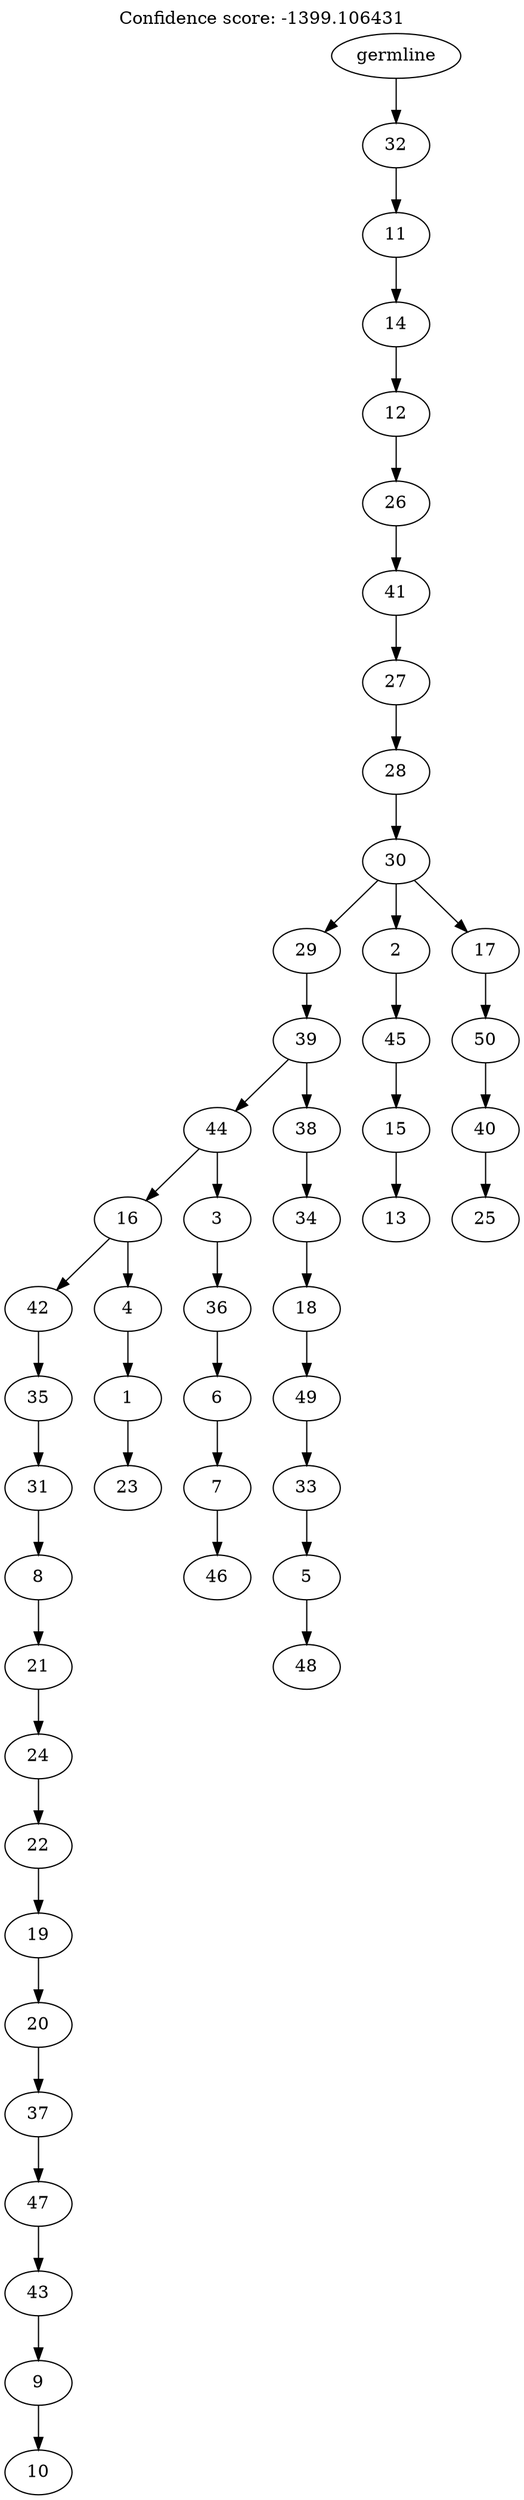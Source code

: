 digraph g {
	"49" -> "50";
	"50" [label="10"];
	"48" -> "49";
	"49" [label="9"];
	"47" -> "48";
	"48" [label="43"];
	"46" -> "47";
	"47" [label="47"];
	"45" -> "46";
	"46" [label="37"];
	"44" -> "45";
	"45" [label="20"];
	"43" -> "44";
	"44" [label="19"];
	"42" -> "43";
	"43" [label="22"];
	"41" -> "42";
	"42" [label="24"];
	"40" -> "41";
	"41" [label="21"];
	"39" -> "40";
	"40" [label="8"];
	"38" -> "39";
	"39" [label="31"];
	"37" -> "38";
	"38" [label="35"];
	"35" -> "36";
	"36" [label="23"];
	"34" -> "35";
	"35" [label="1"];
	"33" -> "34";
	"34" [label="4"];
	"33" -> "37";
	"37" [label="42"];
	"31" -> "32";
	"32" [label="46"];
	"30" -> "31";
	"31" [label="7"];
	"29" -> "30";
	"30" [label="6"];
	"28" -> "29";
	"29" [label="36"];
	"27" -> "28";
	"28" [label="3"];
	"27" -> "33";
	"33" [label="16"];
	"25" -> "26";
	"26" [label="48"];
	"24" -> "25";
	"25" [label="5"];
	"23" -> "24";
	"24" [label="33"];
	"22" -> "23";
	"23" [label="49"];
	"21" -> "22";
	"22" [label="18"];
	"20" -> "21";
	"21" [label="34"];
	"19" -> "20";
	"20" [label="38"];
	"19" -> "27";
	"27" [label="44"];
	"18" -> "19";
	"19" [label="39"];
	"16" -> "17";
	"17" [label="13"];
	"15" -> "16";
	"16" [label="15"];
	"14" -> "15";
	"15" [label="45"];
	"12" -> "13";
	"13" [label="25"];
	"11" -> "12";
	"12" [label="40"];
	"10" -> "11";
	"11" [label="50"];
	"9" -> "10";
	"10" [label="17"];
	"9" -> "14";
	"14" [label="2"];
	"9" -> "18";
	"18" [label="29"];
	"8" -> "9";
	"9" [label="30"];
	"7" -> "8";
	"8" [label="28"];
	"6" -> "7";
	"7" [label="27"];
	"5" -> "6";
	"6" [label="41"];
	"4" -> "5";
	"5" [label="26"];
	"3" -> "4";
	"4" [label="12"];
	"2" -> "3";
	"3" [label="14"];
	"1" -> "2";
	"2" [label="11"];
	"0" -> "1";
	"1" [label="32"];
	"0" [label="germline"];
	labelloc="t";
	label="Confidence score: -1399.106431";
}
